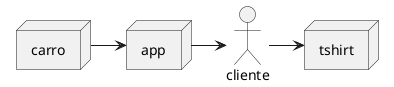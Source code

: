 @startuml
actor cliente
node app
node carro
node tshirt

carro -> app
app -> cliente
cliente -> tshirt
@enduml
